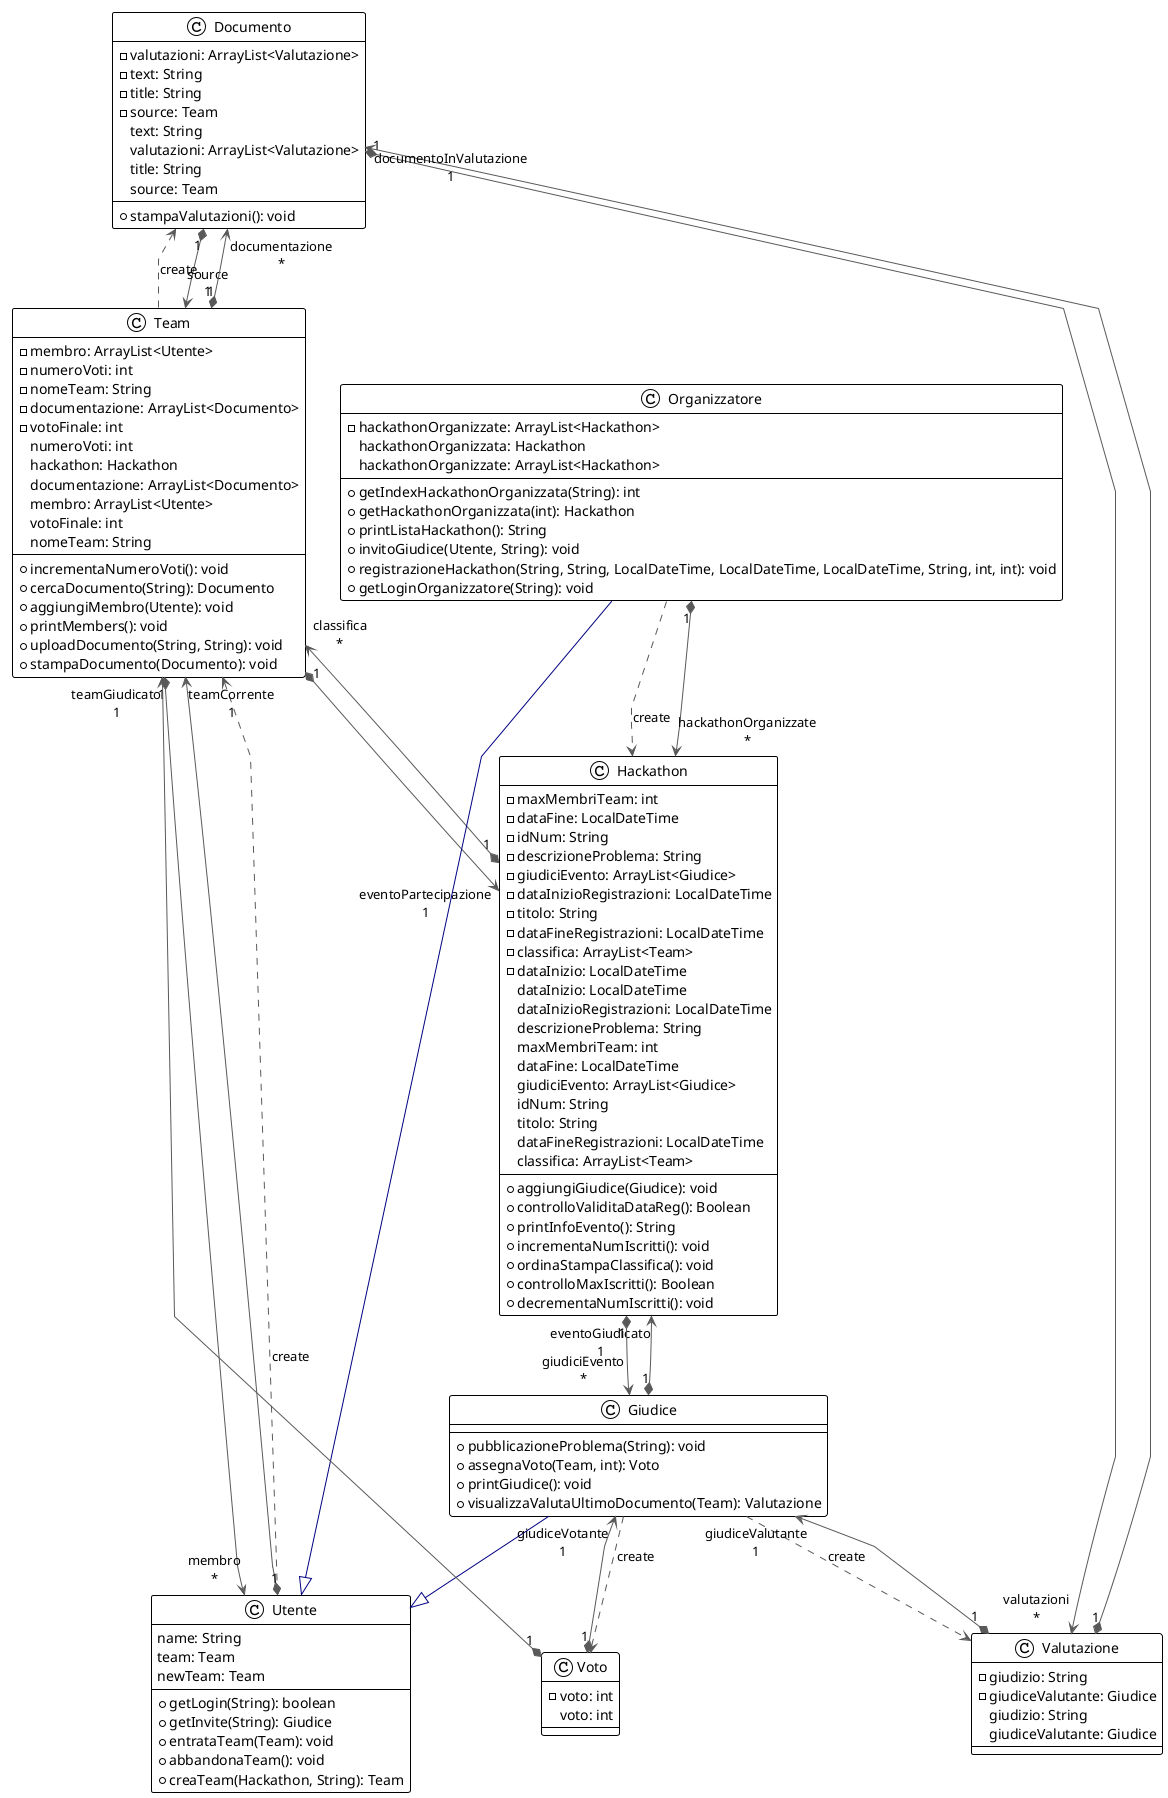 @startuml

!theme plain
top to bottom direction
skinparam linetype polyline

class Documento {
  - valutazioni: ArrayList<Valutazione>
  - text: String
  - title: String
  - source: Team
  + stampaValutazioni(): void
   text: String
   valutazioni: ArrayList<Valutazione>
   title: String
   source: Team
}
class Giudice {
  + pubblicazioneProblema(String): void
  + assegnaVoto(Team, int): Voto
  + printGiudice(): void
  + visualizzaValutaUltimoDocumento(Team): Valutazione
}
class Hackathon {
  - maxMembriTeam: int
  - dataFine: LocalDateTime
  - idNum: String
  - descrizioneProblema: String
  - giudiciEvento: ArrayList<Giudice>
  - dataInizioRegistrazioni: LocalDateTime
  - titolo: String
  - dataFineRegistrazioni: LocalDateTime
  - classifica: ArrayList<Team>
  - dataInizio: LocalDateTime
  + aggiungiGiudice(Giudice): void
  + controlloValiditaDataReg(): Boolean
  + printInfoEvento(): String
  + incrementaNumIscritti(): void
  + ordinaStampaClassifica(): void
  + controlloMaxIscritti(): Boolean
  + decrementaNumIscritti(): void
   dataInizio: LocalDateTime
   dataInizioRegistrazioni: LocalDateTime
   descrizioneProblema: String
   maxMembriTeam: int
   dataFine: LocalDateTime
   giudiciEvento: ArrayList<Giudice>
   idNum: String
   titolo: String
   dataFineRegistrazioni: LocalDateTime
   classifica: ArrayList<Team>
}
class Organizzatore {
  - hackathonOrganizzate: ArrayList<Hackathon>
  + getIndexHackathonOrganizzata(String): int
  + getHackathonOrganizzata(int): Hackathon
  + printListaHackathon(): String
  + invitoGiudice(Utente, String): void
  + registrazioneHackathon(String, String, LocalDateTime, LocalDateTime, LocalDateTime, String, int, int): void
  + getLoginOrganizzatore(String): void
   hackathonOrganizzata: Hackathon
   hackathonOrganizzate: ArrayList<Hackathon>
}
class Team {
  - membro: ArrayList<Utente>
  - numeroVoti: int
  - nomeTeam: String
  - documentazione: ArrayList<Documento>
  - votoFinale: int
  + incrementaNumeroVoti(): void
  + cercaDocumento(String): Documento
  + aggiungiMembro(Utente): void
  + printMembers(): void
  + uploadDocumento(String, String): void
  + stampaDocumento(Documento): void
   numeroVoti: int
   hackathon: Hackathon
   documentazione: ArrayList<Documento>
   membro: ArrayList<Utente>
   votoFinale: int
   nomeTeam: String
}
class Utente {
  + getLogin(String): boolean
  + getInvite(String): Giudice
  + entrataTeam(Team): void
  + abbandonaTeam(): void
  + creaTeam(Hackathon, String): Team
   name: String
   team: Team
   newTeam: Team
}
class Valutazione {
  - giudizio: String
  - giudiceValutante: Giudice
   giudizio: String
   giudiceValutante: Giudice
}
class Voto {
  - voto: int
   voto: int
}

Documento     "1" *-[#595959,plain]-> "source\n1" Team          
Documento     "1" *-[#595959,plain]-> "valutazioni\n*" Valutazione   
Giudice       "1" *-[#595959,plain]-> "eventoGiudicato\n1" Hackathon     
Giudice        -[#000082,plain]-^  Utente        
Giudice        -[#595959,dashed]->  Valutazione   : "«create»"
Giudice        -[#595959,dashed]->  Voto          : "«create»"
Hackathon     "1" *-[#595959,plain]-> "giudiciEvento\n*" Giudice       
Hackathon     "1" *-[#595959,plain]-> "classifica\n*" Team          
Organizzatore "1" *-[#595959,plain]-> "hackathonOrganizzate\n*" Hackathon     
Organizzatore  -[#595959,dashed]->  Hackathon     : "«create»"
Organizzatore  -[#000082,plain]-^  Utente        
Team           -[#595959,dashed]->  Documento     : "«create»"
Team          "1" *-[#595959,plain]-> "documentazione\n*" Documento     
Team          "1" *-[#595959,plain]-> "eventoPartecipazione\n1" Hackathon     
Team          "1" *-[#595959,plain]-> "membro\n*" Utente        
Utente         -[#595959,dashed]->  Team          : "«create»"
Utente        "1" *-[#595959,plain]-> "teamCorrente\n1" Team          
Valutazione   "1" *-[#595959,plain]-> "documentoInValutazione\n1" Documento     
Valutazione   "1" *-[#595959,plain]-> "giudiceValutante\n1" Giudice       
Voto          "1" *-[#595959,plain]-> "giudiceVotante\n1" Giudice       
Voto          "1" *-[#595959,plain]-> "teamGiudicato\n1" Team          
@enduml
